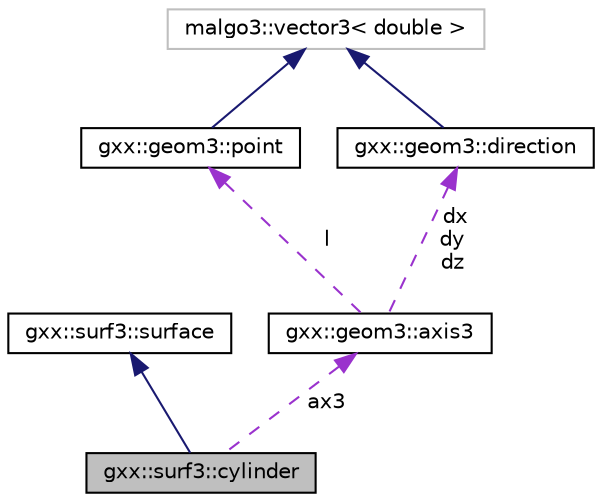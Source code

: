 digraph "gxx::surf3::cylinder"
{
  edge [fontname="Helvetica",fontsize="10",labelfontname="Helvetica",labelfontsize="10"];
  node [fontname="Helvetica",fontsize="10",shape=record];
  Node1 [label="gxx::surf3::cylinder",height=0.2,width=0.4,color="black", fillcolor="grey75", style="filled", fontcolor="black"];
  Node2 -> Node1 [dir="back",color="midnightblue",fontsize="10",style="solid",fontname="Helvetica"];
  Node2 [label="gxx::surf3::surface",height=0.2,width=0.4,color="black", fillcolor="white", style="filled",URL="$classgxx_1_1surf3_1_1surface.html"];
  Node3 -> Node1 [dir="back",color="darkorchid3",fontsize="10",style="dashed",label=" ax3" ,fontname="Helvetica"];
  Node3 [label="gxx::geom3::axis3",height=0.2,width=0.4,color="black", fillcolor="white", style="filled",URL="$classgxx_1_1geom3_1_1axis3.html"];
  Node4 -> Node3 [dir="back",color="darkorchid3",fontsize="10",style="dashed",label=" l" ,fontname="Helvetica"];
  Node4 [label="gxx::geom3::point",height=0.2,width=0.4,color="black", fillcolor="white", style="filled",URL="$classgxx_1_1geom3_1_1point.html"];
  Node5 -> Node4 [dir="back",color="midnightblue",fontsize="10",style="solid",fontname="Helvetica"];
  Node5 [label="malgo3::vector3\< double \>",height=0.2,width=0.4,color="grey75", fillcolor="white", style="filled"];
  Node6 -> Node3 [dir="back",color="darkorchid3",fontsize="10",style="dashed",label=" dx\ndy\ndz" ,fontname="Helvetica"];
  Node6 [label="gxx::geom3::direction",height=0.2,width=0.4,color="black", fillcolor="white", style="filled",URL="$classgxx_1_1geom3_1_1direction.html"];
  Node5 -> Node6 [dir="back",color="midnightblue",fontsize="10",style="solid",fontname="Helvetica"];
}
